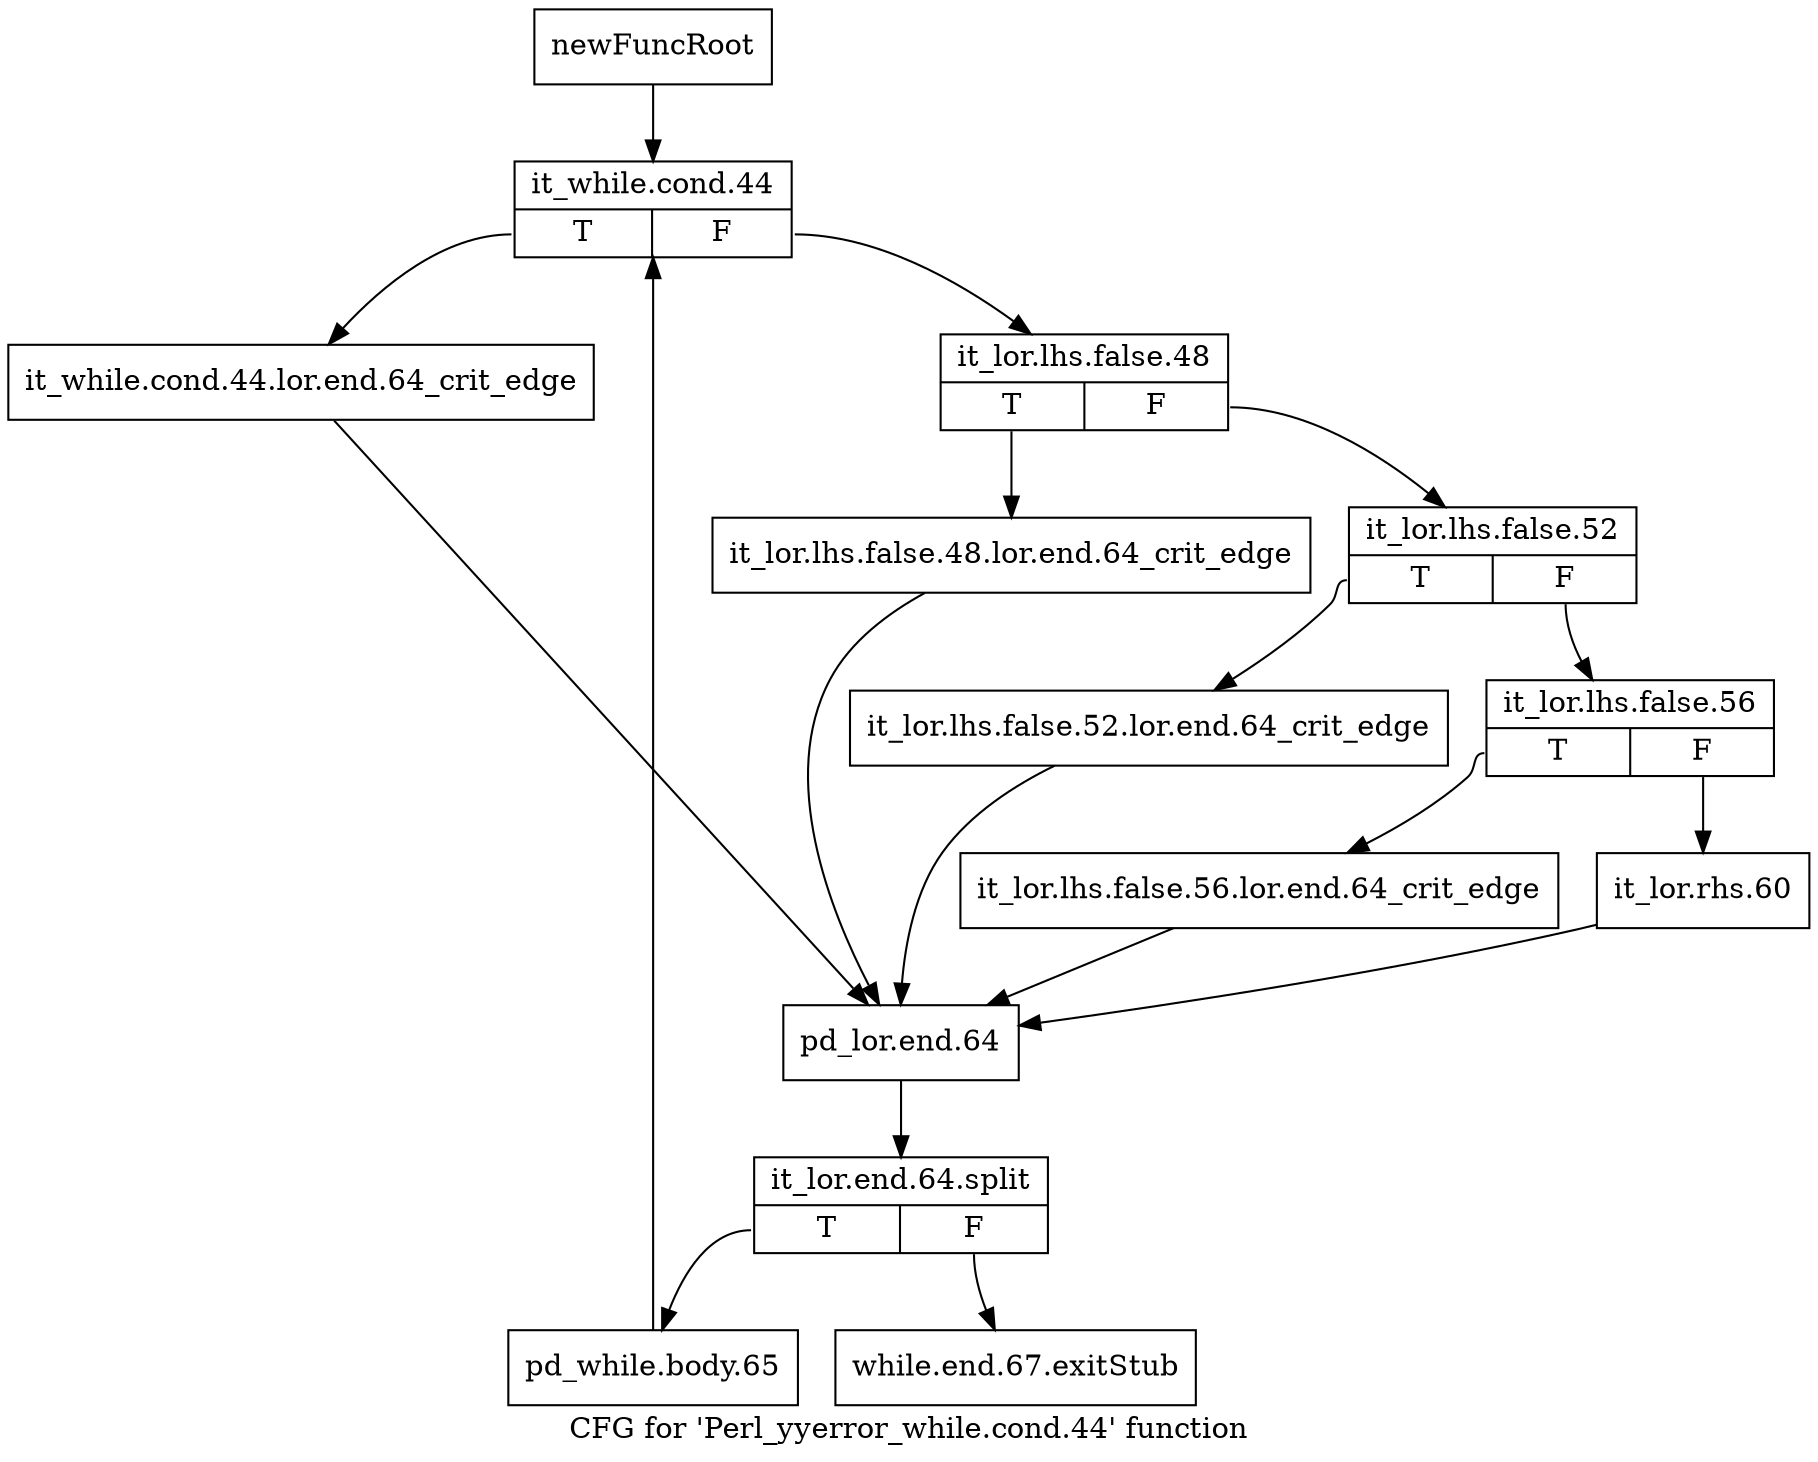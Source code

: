 digraph "CFG for 'Perl_yyerror_while.cond.44' function" {
	label="CFG for 'Perl_yyerror_while.cond.44' function";

	Node0x5668ef0 [shape=record,label="{newFuncRoot}"];
	Node0x5668ef0 -> Node0x5668f90;
	Node0x5668f40 [shape=record,label="{while.end.67.exitStub}"];
	Node0x5668f90 [shape=record,label="{it_while.cond.44|{<s0>T|<s1>F}}"];
	Node0x5668f90:s0 -> Node0x5669660;
	Node0x5668f90:s1 -> Node0x5668fe0;
	Node0x5668fe0 [shape=record,label="{it_lor.lhs.false.48|{<s0>T|<s1>F}}"];
	Node0x5668fe0:s0 -> Node0x5669610;
	Node0x5668fe0:s1 -> Node0x5669480;
	Node0x5669480 [shape=record,label="{it_lor.lhs.false.52|{<s0>T|<s1>F}}"];
	Node0x5669480:s0 -> Node0x56695c0;
	Node0x5669480:s1 -> Node0x56694d0;
	Node0x56694d0 [shape=record,label="{it_lor.lhs.false.56|{<s0>T|<s1>F}}"];
	Node0x56694d0:s0 -> Node0x5669570;
	Node0x56694d0:s1 -> Node0x5669520;
	Node0x5669520 [shape=record,label="{it_lor.rhs.60}"];
	Node0x5669520 -> Node0x56696b0;
	Node0x5669570 [shape=record,label="{it_lor.lhs.false.56.lor.end.64_crit_edge}"];
	Node0x5669570 -> Node0x56696b0;
	Node0x56695c0 [shape=record,label="{it_lor.lhs.false.52.lor.end.64_crit_edge}"];
	Node0x56695c0 -> Node0x56696b0;
	Node0x5669610 [shape=record,label="{it_lor.lhs.false.48.lor.end.64_crit_edge}"];
	Node0x5669610 -> Node0x56696b0;
	Node0x5669660 [shape=record,label="{it_while.cond.44.lor.end.64_crit_edge}"];
	Node0x5669660 -> Node0x56696b0;
	Node0x56696b0 [shape=record,label="{pd_lor.end.64}"];
	Node0x56696b0 -> Node0x6dba6c0;
	Node0x6dba6c0 [shape=record,label="{it_lor.end.64.split|{<s0>T|<s1>F}}"];
	Node0x6dba6c0:s0 -> Node0x5669700;
	Node0x6dba6c0:s1 -> Node0x5668f40;
	Node0x5669700 [shape=record,label="{pd_while.body.65}"];
	Node0x5669700 -> Node0x5668f90;
}
